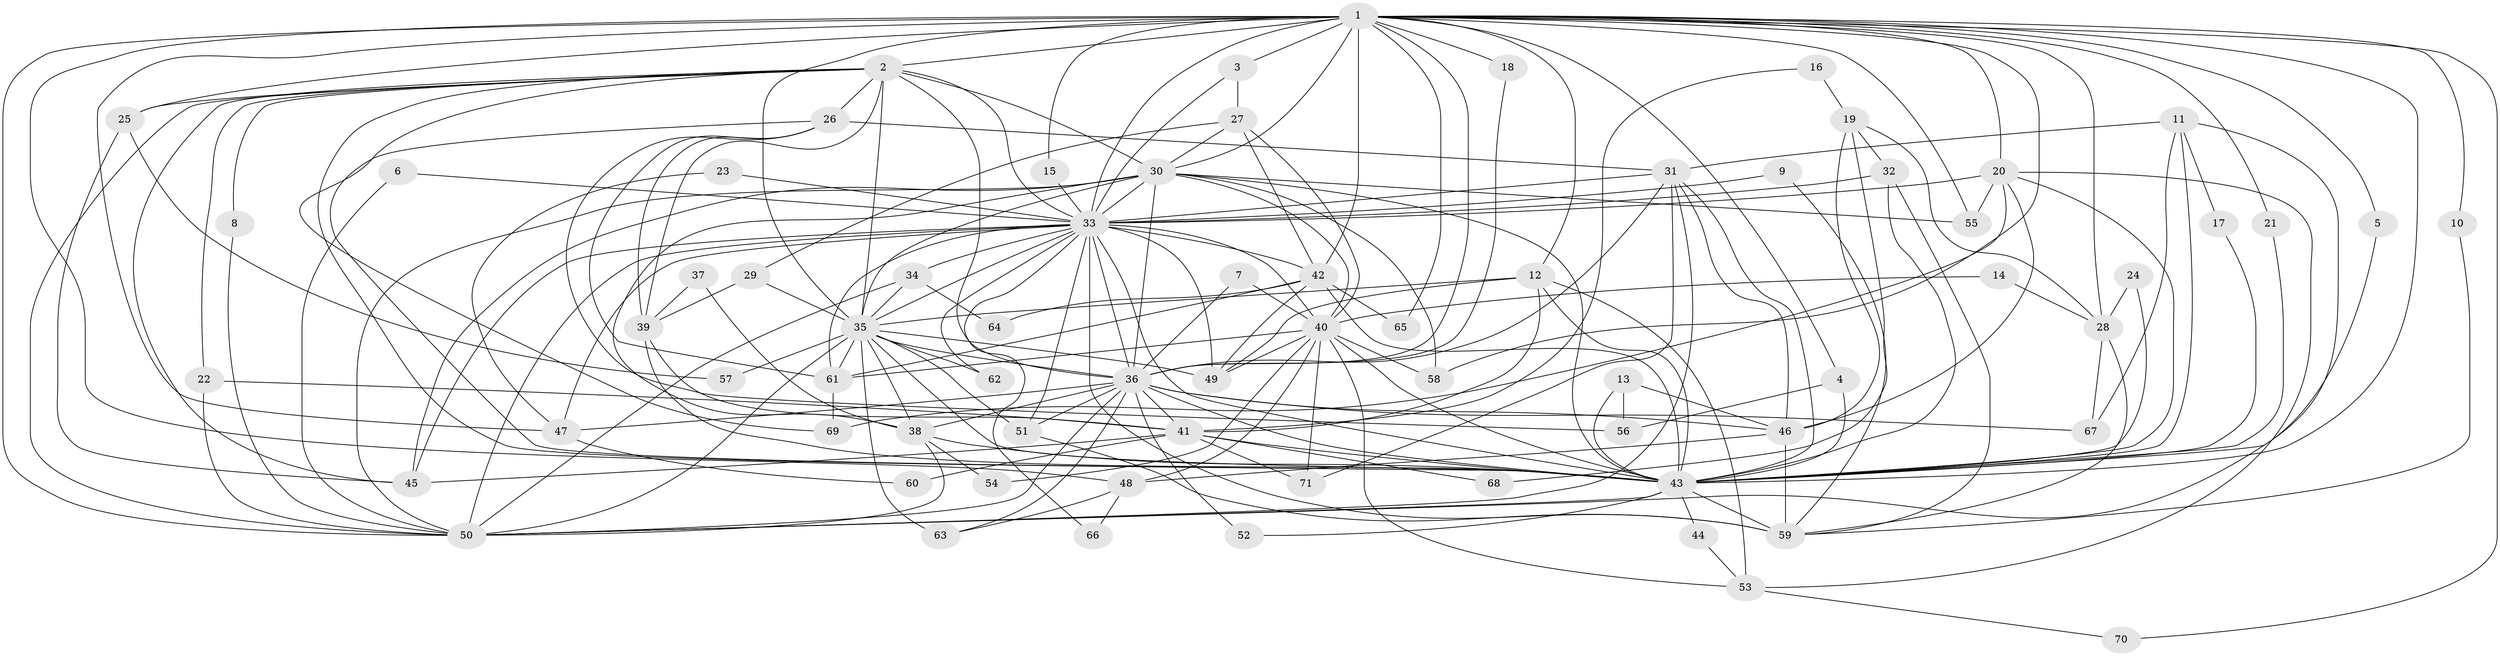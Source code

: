 // original degree distribution, {16: 0.014084507042253521, 21: 0.02112676056338028, 33: 0.007042253521126761, 24: 0.007042253521126761, 17: 0.007042253521126761, 23: 0.007042253521126761, 18: 0.007042253521126761, 2: 0.49295774647887325, 5: 0.04929577464788732, 6: 0.035211267605633804, 3: 0.21830985915492956, 9: 0.007042253521126761, 12: 0.007042253521126761, 7: 0.02112676056338028, 4: 0.07746478873239436, 8: 0.02112676056338028}
// Generated by graph-tools (version 1.1) at 2025/25/03/09/25 03:25:48]
// undirected, 71 vertices, 198 edges
graph export_dot {
graph [start="1"]
  node [color=gray90,style=filled];
  1;
  2;
  3;
  4;
  5;
  6;
  7;
  8;
  9;
  10;
  11;
  12;
  13;
  14;
  15;
  16;
  17;
  18;
  19;
  20;
  21;
  22;
  23;
  24;
  25;
  26;
  27;
  28;
  29;
  30;
  31;
  32;
  33;
  34;
  35;
  36;
  37;
  38;
  39;
  40;
  41;
  42;
  43;
  44;
  45;
  46;
  47;
  48;
  49;
  50;
  51;
  52;
  53;
  54;
  55;
  56;
  57;
  58;
  59;
  60;
  61;
  62;
  63;
  64;
  65;
  66;
  67;
  68;
  69;
  70;
  71;
  1 -- 2 [weight=3.0];
  1 -- 3 [weight=1.0];
  1 -- 4 [weight=1.0];
  1 -- 5 [weight=1.0];
  1 -- 10 [weight=1.0];
  1 -- 12 [weight=1.0];
  1 -- 15 [weight=1.0];
  1 -- 18 [weight=1.0];
  1 -- 20 [weight=1.0];
  1 -- 21 [weight=1.0];
  1 -- 25 [weight=1.0];
  1 -- 28 [weight=2.0];
  1 -- 30 [weight=2.0];
  1 -- 33 [weight=4.0];
  1 -- 35 [weight=3.0];
  1 -- 36 [weight=3.0];
  1 -- 42 [weight=1.0];
  1 -- 43 [weight=3.0];
  1 -- 47 [weight=1.0];
  1 -- 48 [weight=1.0];
  1 -- 50 [weight=2.0];
  1 -- 55 [weight=1.0];
  1 -- 58 [weight=1.0];
  1 -- 65 [weight=1.0];
  1 -- 70 [weight=1.0];
  2 -- 8 [weight=1.0];
  2 -- 22 [weight=1.0];
  2 -- 25 [weight=1.0];
  2 -- 26 [weight=1.0];
  2 -- 30 [weight=1.0];
  2 -- 33 [weight=2.0];
  2 -- 35 [weight=1.0];
  2 -- 36 [weight=2.0];
  2 -- 39 [weight=1.0];
  2 -- 43 [weight=1.0];
  2 -- 45 [weight=1.0];
  2 -- 50 [weight=1.0];
  2 -- 69 [weight=1.0];
  3 -- 27 [weight=1.0];
  3 -- 33 [weight=1.0];
  4 -- 43 [weight=1.0];
  4 -- 56 [weight=1.0];
  5 -- 43 [weight=1.0];
  6 -- 33 [weight=1.0];
  6 -- 50 [weight=1.0];
  7 -- 36 [weight=1.0];
  7 -- 40 [weight=1.0];
  8 -- 50 [weight=1.0];
  9 -- 33 [weight=1.0];
  9 -- 59 [weight=1.0];
  10 -- 59 [weight=1.0];
  11 -- 17 [weight=1.0];
  11 -- 31 [weight=1.0];
  11 -- 43 [weight=1.0];
  11 -- 50 [weight=1.0];
  11 -- 67 [weight=1.0];
  12 -- 35 [weight=1.0];
  12 -- 41 [weight=2.0];
  12 -- 43 [weight=1.0];
  12 -- 49 [weight=1.0];
  12 -- 53 [weight=1.0];
  13 -- 43 [weight=1.0];
  13 -- 46 [weight=1.0];
  13 -- 56 [weight=1.0];
  14 -- 28 [weight=1.0];
  14 -- 40 [weight=1.0];
  15 -- 33 [weight=2.0];
  16 -- 19 [weight=1.0];
  16 -- 41 [weight=1.0];
  17 -- 43 [weight=1.0];
  18 -- 36 [weight=1.0];
  19 -- 28 [weight=1.0];
  19 -- 32 [weight=1.0];
  19 -- 46 [weight=1.0];
  19 -- 68 [weight=1.0];
  20 -- 33 [weight=1.0];
  20 -- 43 [weight=1.0];
  20 -- 46 [weight=2.0];
  20 -- 53 [weight=1.0];
  20 -- 55 [weight=1.0];
  20 -- 69 [weight=1.0];
  21 -- 43 [weight=1.0];
  22 -- 41 [weight=1.0];
  22 -- 50 [weight=1.0];
  23 -- 33 [weight=1.0];
  23 -- 47 [weight=1.0];
  24 -- 28 [weight=1.0];
  24 -- 43 [weight=1.0];
  25 -- 45 [weight=1.0];
  25 -- 57 [weight=1.0];
  26 -- 31 [weight=1.0];
  26 -- 39 [weight=1.0];
  26 -- 43 [weight=1.0];
  26 -- 56 [weight=1.0];
  26 -- 61 [weight=1.0];
  27 -- 29 [weight=1.0];
  27 -- 30 [weight=1.0];
  27 -- 40 [weight=1.0];
  27 -- 42 [weight=1.0];
  28 -- 59 [weight=1.0];
  28 -- 67 [weight=1.0];
  29 -- 35 [weight=1.0];
  29 -- 39 [weight=1.0];
  30 -- 33 [weight=2.0];
  30 -- 35 [weight=2.0];
  30 -- 36 [weight=2.0];
  30 -- 38 [weight=1.0];
  30 -- 40 [weight=1.0];
  30 -- 43 [weight=1.0];
  30 -- 45 [weight=1.0];
  30 -- 50 [weight=2.0];
  30 -- 55 [weight=1.0];
  30 -- 58 [weight=1.0];
  31 -- 33 [weight=1.0];
  31 -- 36 [weight=1.0];
  31 -- 43 [weight=1.0];
  31 -- 46 [weight=1.0];
  31 -- 50 [weight=1.0];
  31 -- 71 [weight=1.0];
  32 -- 33 [weight=1.0];
  32 -- 43 [weight=1.0];
  32 -- 59 [weight=1.0];
  33 -- 34 [weight=1.0];
  33 -- 35 [weight=2.0];
  33 -- 36 [weight=2.0];
  33 -- 40 [weight=1.0];
  33 -- 42 [weight=2.0];
  33 -- 43 [weight=4.0];
  33 -- 45 [weight=1.0];
  33 -- 47 [weight=2.0];
  33 -- 49 [weight=1.0];
  33 -- 50 [weight=2.0];
  33 -- 51 [weight=1.0];
  33 -- 59 [weight=2.0];
  33 -- 61 [weight=2.0];
  33 -- 62 [weight=1.0];
  33 -- 66 [weight=1.0];
  34 -- 35 [weight=1.0];
  34 -- 50 [weight=1.0];
  34 -- 64 [weight=1.0];
  35 -- 36 [weight=2.0];
  35 -- 38 [weight=1.0];
  35 -- 43 [weight=2.0];
  35 -- 49 [weight=1.0];
  35 -- 50 [weight=1.0];
  35 -- 51 [weight=2.0];
  35 -- 57 [weight=1.0];
  35 -- 61 [weight=1.0];
  35 -- 62 [weight=1.0];
  35 -- 63 [weight=2.0];
  36 -- 38 [weight=1.0];
  36 -- 41 [weight=2.0];
  36 -- 43 [weight=1.0];
  36 -- 46 [weight=1.0];
  36 -- 47 [weight=2.0];
  36 -- 50 [weight=1.0];
  36 -- 51 [weight=1.0];
  36 -- 52 [weight=1.0];
  36 -- 63 [weight=1.0];
  36 -- 67 [weight=1.0];
  37 -- 38 [weight=1.0];
  37 -- 39 [weight=1.0];
  38 -- 43 [weight=1.0];
  38 -- 50 [weight=1.0];
  38 -- 54 [weight=1.0];
  39 -- 41 [weight=1.0];
  39 -- 43 [weight=1.0];
  40 -- 43 [weight=1.0];
  40 -- 48 [weight=1.0];
  40 -- 49 [weight=1.0];
  40 -- 53 [weight=1.0];
  40 -- 54 [weight=1.0];
  40 -- 58 [weight=1.0];
  40 -- 61 [weight=1.0];
  40 -- 71 [weight=1.0];
  41 -- 43 [weight=1.0];
  41 -- 45 [weight=1.0];
  41 -- 60 [weight=1.0];
  41 -- 68 [weight=1.0];
  41 -- 71 [weight=1.0];
  42 -- 43 [weight=1.0];
  42 -- 49 [weight=1.0];
  42 -- 61 [weight=1.0];
  42 -- 64 [weight=1.0];
  42 -- 65 [weight=1.0];
  43 -- 44 [weight=1.0];
  43 -- 50 [weight=1.0];
  43 -- 52 [weight=1.0];
  43 -- 59 [weight=1.0];
  44 -- 53 [weight=1.0];
  46 -- 48 [weight=1.0];
  46 -- 59 [weight=1.0];
  47 -- 60 [weight=1.0];
  48 -- 63 [weight=1.0];
  48 -- 66 [weight=1.0];
  51 -- 59 [weight=1.0];
  53 -- 70 [weight=1.0];
  61 -- 69 [weight=1.0];
}
